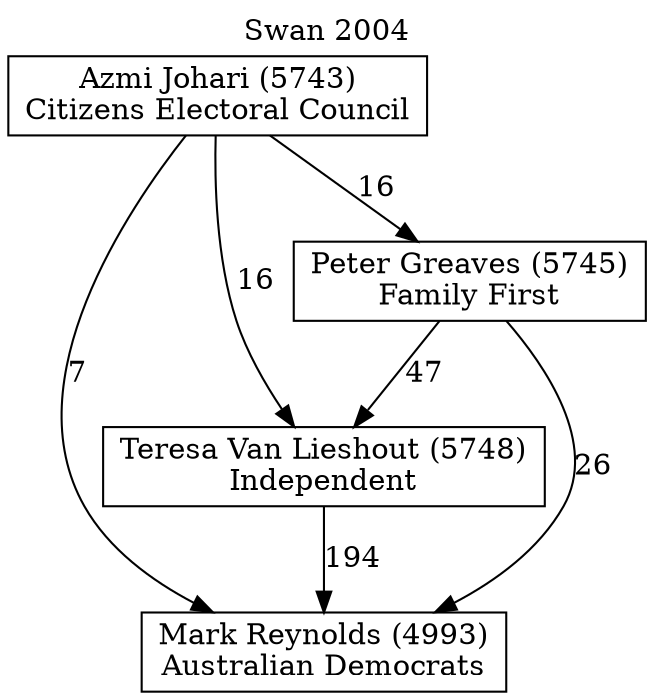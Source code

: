 // House preference flow
digraph "Mark Reynolds (4993)_Swan_2004" {
	graph [label="Swan 2004" labelloc=t mclimit=10]
	node [shape=box]
	"Mark Reynolds (4993)" [label="Mark Reynolds (4993)
Australian Democrats"]
	"Teresa Van Lieshout (5748)" [label="Teresa Van Lieshout (5748)
Independent"]
	"Peter Greaves (5745)" [label="Peter Greaves (5745)
Family First"]
	"Azmi Johari (5743)" [label="Azmi Johari (5743)
Citizens Electoral Council"]
	"Teresa Van Lieshout (5748)" -> "Mark Reynolds (4993)" [label=194]
	"Peter Greaves (5745)" -> "Teresa Van Lieshout (5748)" [label=47]
	"Azmi Johari (5743)" -> "Peter Greaves (5745)" [label=16]
	"Peter Greaves (5745)" -> "Mark Reynolds (4993)" [label=26]
	"Azmi Johari (5743)" -> "Mark Reynolds (4993)" [label=7]
	"Azmi Johari (5743)" -> "Teresa Van Lieshout (5748)" [label=16]
}
